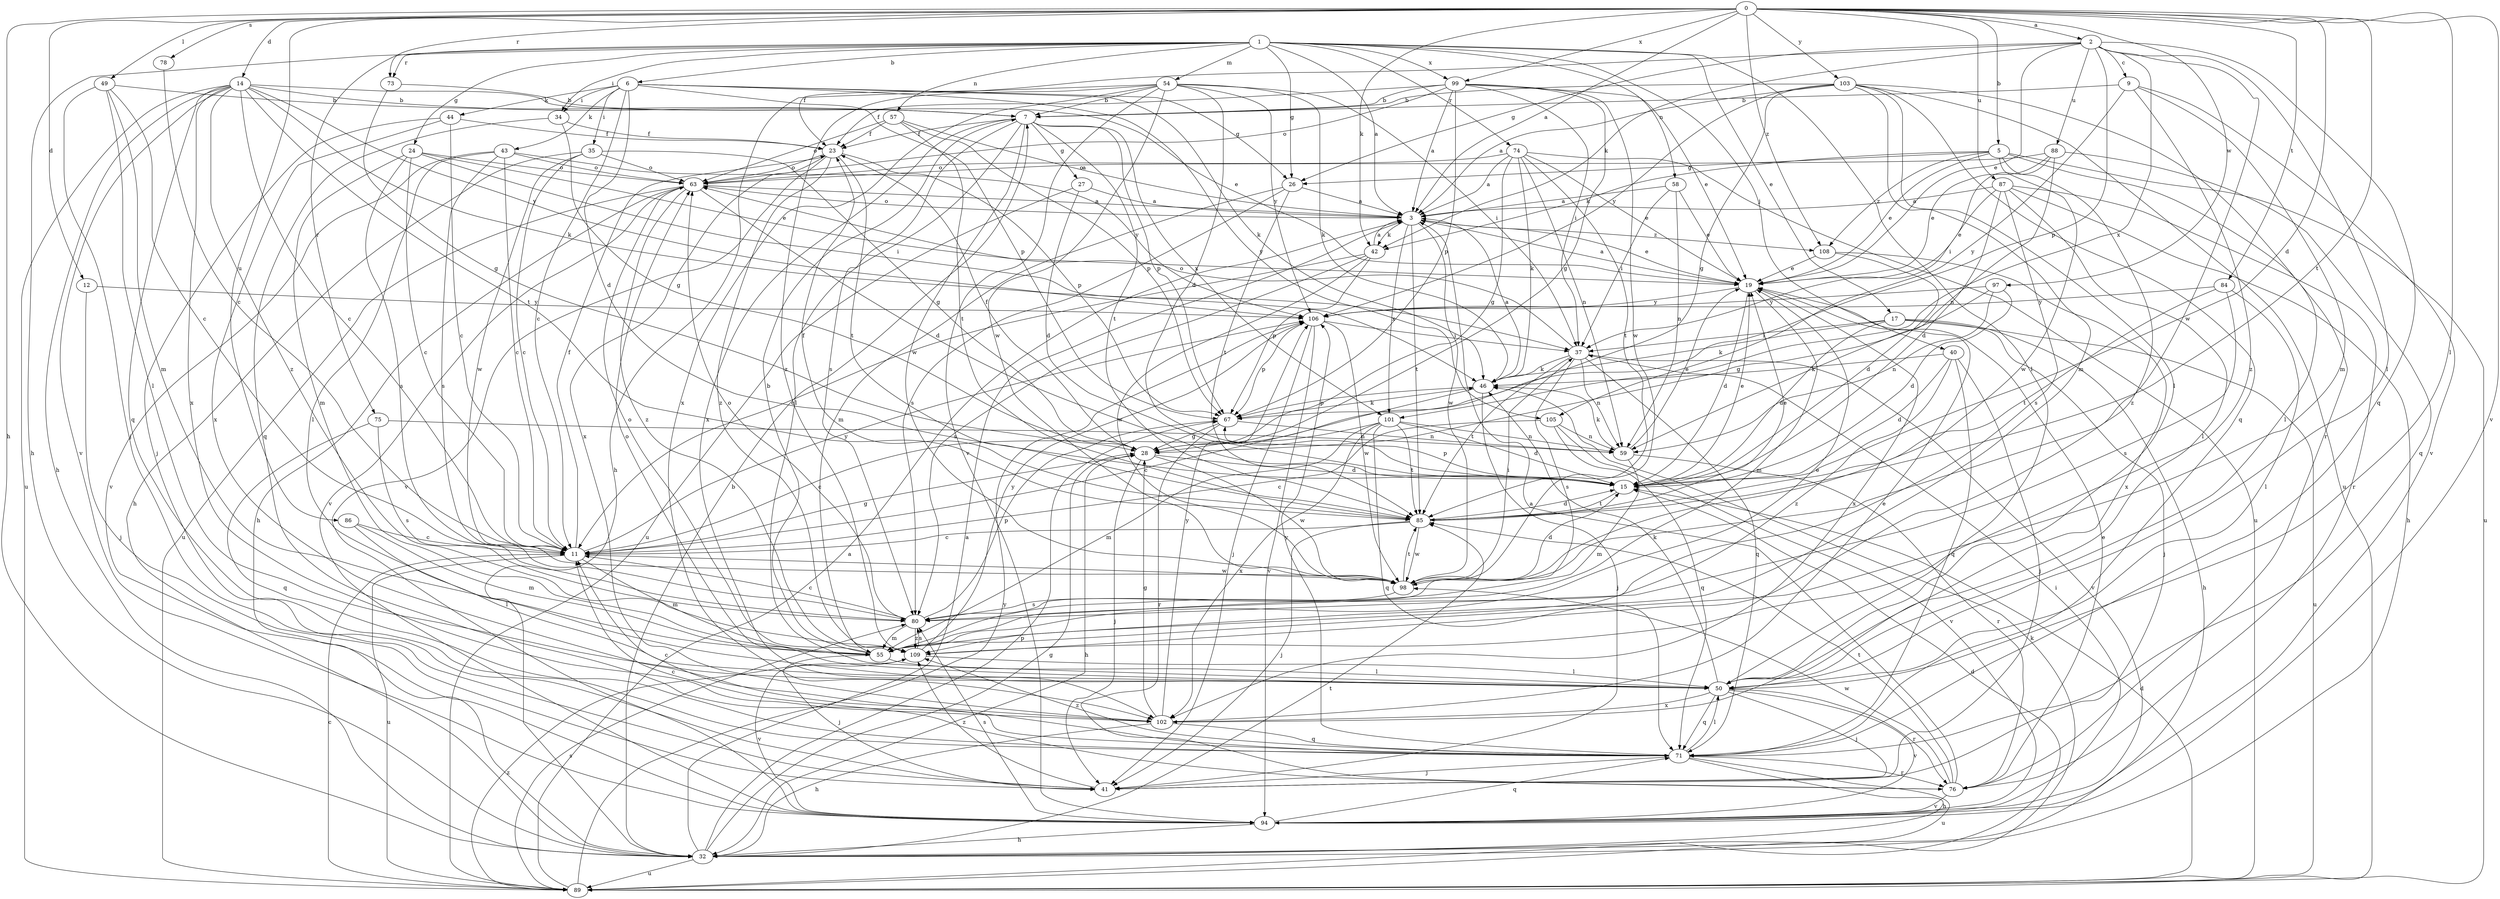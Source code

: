 strict digraph  {
0;
1;
2;
3;
5;
6;
7;
9;
11;
12;
14;
15;
17;
19;
23;
24;
26;
27;
28;
32;
34;
35;
37;
40;
41;
42;
43;
44;
46;
49;
50;
54;
55;
57;
58;
59;
63;
67;
71;
73;
74;
75;
76;
78;
80;
84;
85;
86;
87;
88;
89;
94;
97;
98;
99;
101;
102;
103;
105;
106;
108;
109;
0 -> 2  [label=a];
0 -> 3  [label=a];
0 -> 5  [label=b];
0 -> 12  [label=d];
0 -> 14  [label=d];
0 -> 15  [label=d];
0 -> 32  [label=h];
0 -> 42  [label=k];
0 -> 49  [label=l];
0 -> 50  [label=l];
0 -> 73  [label=r];
0 -> 78  [label=s];
0 -> 84  [label=t];
0 -> 85  [label=t];
0 -> 86  [label=u];
0 -> 87  [label=u];
0 -> 94  [label=v];
0 -> 97  [label=w];
0 -> 99  [label=x];
0 -> 103  [label=y];
0 -> 108  [label=z];
1 -> 3  [label=a];
1 -> 6  [label=b];
1 -> 17  [label=e];
1 -> 24  [label=g];
1 -> 26  [label=g];
1 -> 32  [label=h];
1 -> 34  [label=i];
1 -> 40  [label=j];
1 -> 50  [label=l];
1 -> 54  [label=m];
1 -> 57  [label=n];
1 -> 58  [label=n];
1 -> 73  [label=r];
1 -> 74  [label=r];
1 -> 75  [label=r];
1 -> 99  [label=x];
2 -> 9  [label=c];
2 -> 19  [label=e];
2 -> 23  [label=f];
2 -> 26  [label=g];
2 -> 42  [label=k];
2 -> 50  [label=l];
2 -> 67  [label=p];
2 -> 71  [label=q];
2 -> 88  [label=u];
2 -> 98  [label=w];
2 -> 101  [label=x];
3 -> 19  [label=e];
3 -> 42  [label=k];
3 -> 63  [label=o];
3 -> 85  [label=t];
3 -> 98  [label=w];
3 -> 101  [label=x];
3 -> 108  [label=z];
5 -> 19  [label=e];
5 -> 26  [label=g];
5 -> 42  [label=k];
5 -> 50  [label=l];
5 -> 89  [label=u];
5 -> 98  [label=w];
5 -> 108  [label=z];
5 -> 109  [label=z];
6 -> 11  [label=c];
6 -> 15  [label=d];
6 -> 26  [label=g];
6 -> 34  [label=i];
6 -> 35  [label=i];
6 -> 43  [label=k];
6 -> 44  [label=k];
6 -> 46  [label=k];
6 -> 67  [label=p];
6 -> 105  [label=y];
7 -> 23  [label=f];
7 -> 27  [label=g];
7 -> 50  [label=l];
7 -> 67  [label=p];
7 -> 80  [label=s];
7 -> 85  [label=t];
7 -> 98  [label=w];
7 -> 101  [label=x];
7 -> 102  [label=x];
9 -> 7  [label=b];
9 -> 55  [label=m];
9 -> 94  [label=v];
9 -> 105  [label=y];
9 -> 109  [label=z];
11 -> 23  [label=f];
11 -> 28  [label=g];
11 -> 55  [label=m];
11 -> 89  [label=u];
11 -> 98  [label=w];
11 -> 106  [label=y];
12 -> 41  [label=j];
12 -> 106  [label=y];
14 -> 7  [label=b];
14 -> 11  [label=c];
14 -> 19  [label=e];
14 -> 32  [label=h];
14 -> 46  [label=k];
14 -> 71  [label=q];
14 -> 85  [label=t];
14 -> 89  [label=u];
14 -> 94  [label=v];
14 -> 102  [label=x];
14 -> 106  [label=y];
14 -> 109  [label=z];
15 -> 19  [label=e];
15 -> 67  [label=p];
15 -> 85  [label=t];
17 -> 15  [label=d];
17 -> 32  [label=h];
17 -> 37  [label=i];
17 -> 41  [label=j];
17 -> 46  [label=k];
17 -> 89  [label=u];
19 -> 3  [label=a];
19 -> 15  [label=d];
19 -> 55  [label=m];
19 -> 102  [label=x];
19 -> 106  [label=y];
23 -> 63  [label=o];
23 -> 67  [label=p];
23 -> 85  [label=t];
23 -> 94  [label=v];
23 -> 102  [label=x];
23 -> 109  [label=z];
24 -> 11  [label=c];
24 -> 19  [label=e];
24 -> 37  [label=i];
24 -> 55  [label=m];
24 -> 63  [label=o];
24 -> 80  [label=s];
26 -> 3  [label=a];
26 -> 55  [label=m];
26 -> 80  [label=s];
26 -> 85  [label=t];
27 -> 3  [label=a];
27 -> 15  [label=d];
27 -> 89  [label=u];
28 -> 15  [label=d];
28 -> 23  [label=f];
28 -> 32  [label=h];
28 -> 41  [label=j];
28 -> 98  [label=w];
32 -> 3  [label=a];
32 -> 7  [label=b];
32 -> 15  [label=d];
32 -> 28  [label=g];
32 -> 67  [label=p];
32 -> 85  [label=t];
32 -> 89  [label=u];
34 -> 23  [label=f];
34 -> 28  [label=g];
34 -> 71  [label=q];
35 -> 11  [label=c];
35 -> 28  [label=g];
35 -> 32  [label=h];
35 -> 63  [label=o];
35 -> 98  [label=w];
37 -> 46  [label=k];
37 -> 59  [label=n];
37 -> 63  [label=o];
37 -> 71  [label=q];
37 -> 80  [label=s];
37 -> 85  [label=t];
37 -> 94  [label=v];
40 -> 15  [label=d];
40 -> 41  [label=j];
40 -> 46  [label=k];
40 -> 71  [label=q];
40 -> 109  [label=z];
41 -> 109  [label=z];
42 -> 3  [label=a];
42 -> 11  [label=c];
42 -> 67  [label=p];
42 -> 80  [label=s];
42 -> 98  [label=w];
43 -> 11  [label=c];
43 -> 50  [label=l];
43 -> 63  [label=o];
43 -> 80  [label=s];
43 -> 94  [label=v];
43 -> 106  [label=y];
44 -> 11  [label=c];
44 -> 23  [label=f];
44 -> 41  [label=j];
44 -> 102  [label=x];
46 -> 3  [label=a];
46 -> 11  [label=c];
46 -> 41  [label=j];
46 -> 67  [label=p];
49 -> 7  [label=b];
49 -> 11  [label=c];
49 -> 41  [label=j];
49 -> 50  [label=l];
49 -> 55  [label=m];
50 -> 41  [label=j];
50 -> 46  [label=k];
50 -> 63  [label=o];
50 -> 71  [label=q];
50 -> 76  [label=r];
50 -> 94  [label=v];
50 -> 102  [label=x];
54 -> 7  [label=b];
54 -> 15  [label=d];
54 -> 32  [label=h];
54 -> 37  [label=i];
54 -> 46  [label=k];
54 -> 94  [label=v];
54 -> 98  [label=w];
54 -> 102  [label=x];
54 -> 106  [label=y];
54 -> 109  [label=z];
55 -> 7  [label=b];
55 -> 19  [label=e];
55 -> 41  [label=j];
55 -> 50  [label=l];
55 -> 63  [label=o];
57 -> 3  [label=a];
57 -> 23  [label=f];
57 -> 63  [label=o];
57 -> 67  [label=p];
57 -> 85  [label=t];
58 -> 3  [label=a];
58 -> 19  [label=e];
58 -> 37  [label=i];
58 -> 59  [label=n];
59 -> 19  [label=e];
59 -> 46  [label=k];
59 -> 55  [label=m];
59 -> 76  [label=r];
63 -> 3  [label=a];
63 -> 15  [label=d];
63 -> 32  [label=h];
63 -> 89  [label=u];
63 -> 94  [label=v];
63 -> 109  [label=z];
67 -> 28  [label=g];
67 -> 46  [label=k];
67 -> 59  [label=n];
67 -> 76  [label=r];
71 -> 11  [label=c];
71 -> 32  [label=h];
71 -> 41  [label=j];
71 -> 50  [label=l];
71 -> 76  [label=r];
71 -> 89  [label=u];
71 -> 106  [label=y];
71 -> 109  [label=z];
73 -> 7  [label=b];
73 -> 28  [label=g];
74 -> 3  [label=a];
74 -> 19  [label=e];
74 -> 28  [label=g];
74 -> 46  [label=k];
74 -> 59  [label=n];
74 -> 63  [label=o];
74 -> 85  [label=t];
74 -> 89  [label=u];
75 -> 59  [label=n];
75 -> 71  [label=q];
75 -> 80  [label=s];
76 -> 3  [label=a];
76 -> 11  [label=c];
76 -> 19  [label=e];
76 -> 85  [label=t];
76 -> 94  [label=v];
76 -> 98  [label=w];
78 -> 11  [label=c];
80 -> 11  [label=c];
80 -> 55  [label=m];
80 -> 63  [label=o];
80 -> 67  [label=p];
80 -> 109  [label=z];
84 -> 50  [label=l];
84 -> 80  [label=s];
84 -> 85  [label=t];
84 -> 106  [label=y];
85 -> 11  [label=c];
85 -> 15  [label=d];
85 -> 19  [label=e];
85 -> 23  [label=f];
85 -> 41  [label=j];
85 -> 98  [label=w];
86 -> 11  [label=c];
86 -> 50  [label=l];
86 -> 55  [label=m];
87 -> 3  [label=a];
87 -> 15  [label=d];
87 -> 19  [label=e];
87 -> 32  [label=h];
87 -> 50  [label=l];
87 -> 76  [label=r];
87 -> 80  [label=s];
88 -> 19  [label=e];
88 -> 37  [label=i];
88 -> 59  [label=n];
88 -> 63  [label=o];
88 -> 71  [label=q];
89 -> 3  [label=a];
89 -> 11  [label=c];
89 -> 15  [label=d];
89 -> 46  [label=k];
89 -> 80  [label=s];
89 -> 106  [label=y];
89 -> 109  [label=z];
94 -> 32  [label=h];
94 -> 37  [label=i];
94 -> 71  [label=q];
94 -> 80  [label=s];
97 -> 15  [label=d];
97 -> 28  [label=g];
97 -> 59  [label=n];
97 -> 106  [label=y];
98 -> 15  [label=d];
98 -> 37  [label=i];
98 -> 80  [label=s];
98 -> 85  [label=t];
99 -> 3  [label=a];
99 -> 7  [label=b];
99 -> 19  [label=e];
99 -> 23  [label=f];
99 -> 28  [label=g];
99 -> 37  [label=i];
99 -> 63  [label=o];
99 -> 67  [label=p];
99 -> 98  [label=w];
101 -> 11  [label=c];
101 -> 15  [label=d];
101 -> 55  [label=m];
101 -> 59  [label=n];
101 -> 71  [label=q];
101 -> 85  [label=t];
101 -> 102  [label=x];
102 -> 19  [label=e];
102 -> 28  [label=g];
102 -> 32  [label=h];
102 -> 71  [label=q];
102 -> 106  [label=y];
103 -> 3  [label=a];
103 -> 7  [label=b];
103 -> 28  [label=g];
103 -> 50  [label=l];
103 -> 55  [label=m];
103 -> 71  [label=q];
103 -> 76  [label=r];
103 -> 89  [label=u];
103 -> 106  [label=y];
105 -> 11  [label=c];
105 -> 59  [label=n];
105 -> 71  [label=q];
105 -> 94  [label=v];
106 -> 37  [label=i];
106 -> 41  [label=j];
106 -> 67  [label=p];
106 -> 94  [label=v];
106 -> 98  [label=w];
108 -> 15  [label=d];
108 -> 19  [label=e];
108 -> 102  [label=x];
109 -> 50  [label=l];
109 -> 80  [label=s];
109 -> 94  [label=v];
109 -> 106  [label=y];
}
